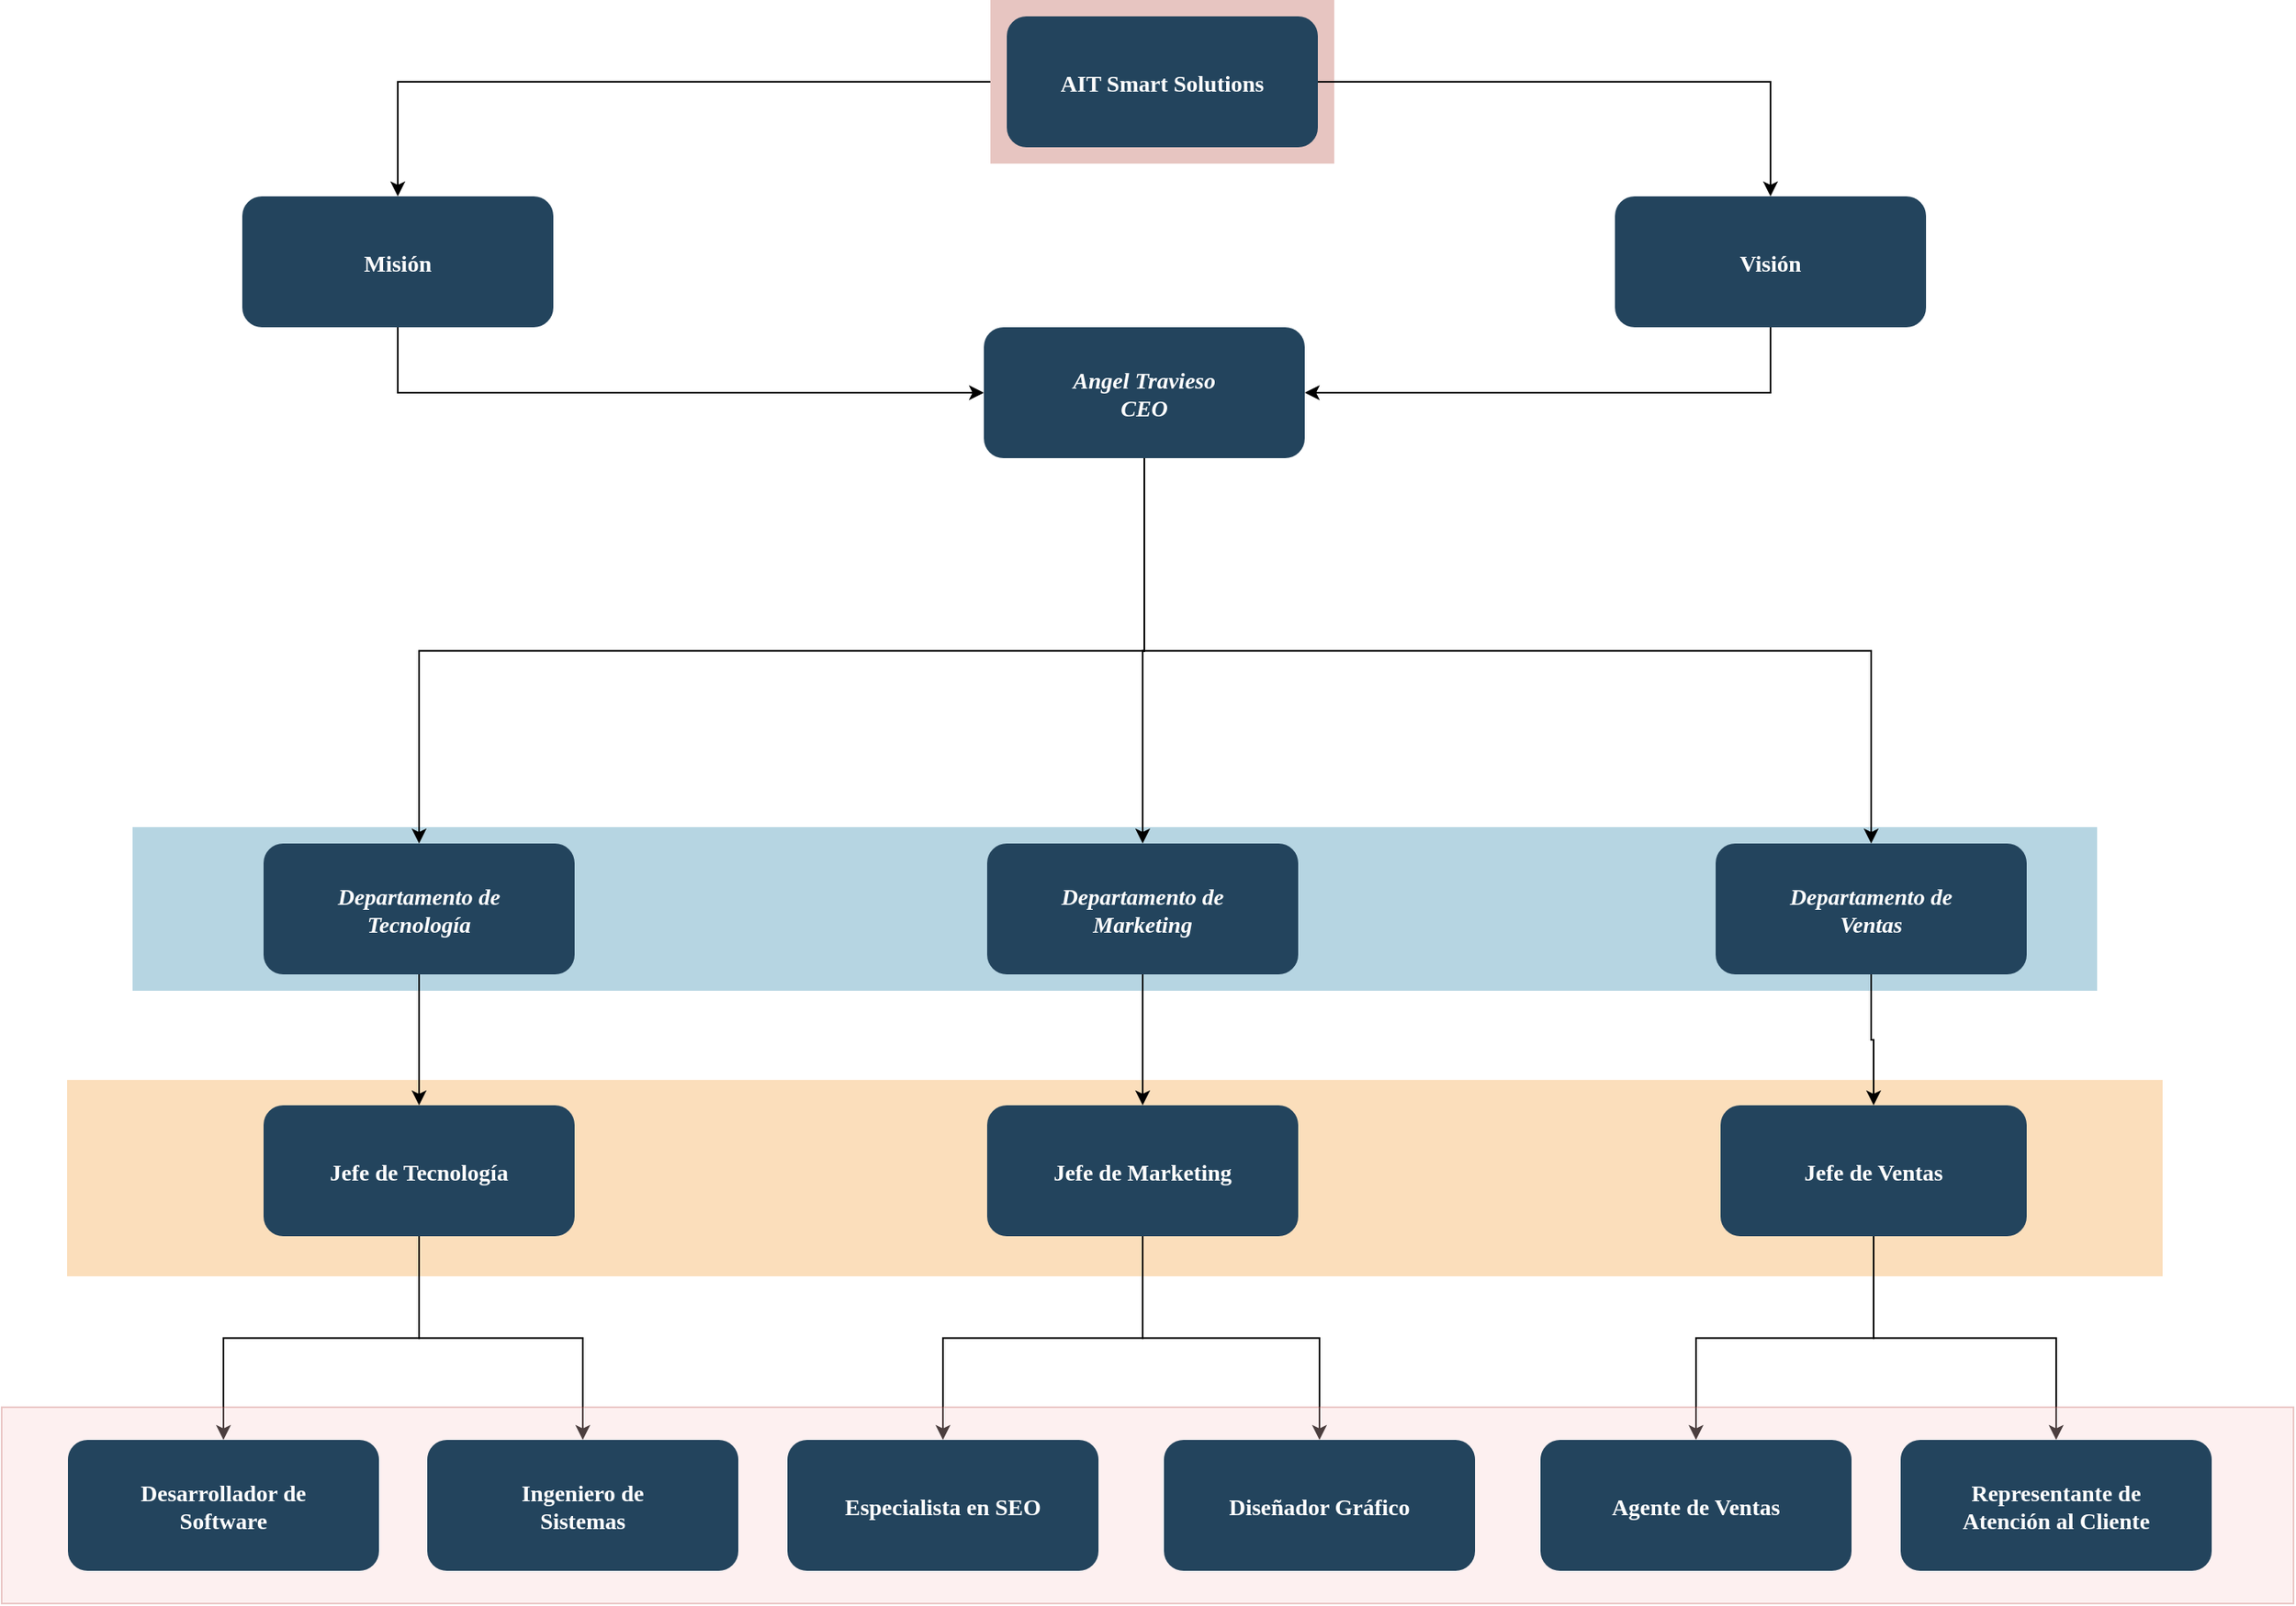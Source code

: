 <mxfile version="23.1.6" type="github">
  <diagram name="Page-1" id="2c0d36ab-eaac-3732-788b-9136903baeff">
    <mxGraphModel dx="3489.5" dy="2173.5" grid="1" gridSize="10" guides="1" tooltips="1" connect="1" arrows="1" fold="1" page="1" pageScale="1.5" pageWidth="1169" pageHeight="827" background="none" math="0" shadow="0">
      <root>
        <mxCell id="0" />
        <mxCell id="1" parent="0" />
        <mxCell id="zfufajYFIppckwWiI43T-156" style="edgeStyle=orthogonalEdgeStyle;rounded=0;orthogonalLoop=1;jettySize=auto;html=1;entryX=0.5;entryY=0;entryDx=0;entryDy=0;" edge="1" parent="1" source="123" target="zfufajYFIppckwWiI43T-127">
          <mxGeometry relative="1" as="geometry" />
        </mxCell>
        <mxCell id="123" value="" style="fillColor=#AE4132;strokeColor=none;opacity=30;" parent="1" vertex="1">
          <mxGeometry x="564" y="-180" width="210" height="100.0" as="geometry" />
        </mxCell>
        <mxCell id="122" value="" style="fillColor=#10739E;strokeColor=none;opacity=30;" parent="1" vertex="1">
          <mxGeometry x="40" y="325.5" width="1200" height="100" as="geometry" />
        </mxCell>
        <mxCell id="117" value="" style="fillColor=#F2931E;strokeColor=none;opacity=30;" parent="1" vertex="1">
          <mxGeometry y="480" width="1280" height="120" as="geometry" />
        </mxCell>
        <mxCell id="zfufajYFIppckwWiI43T-157" style="edgeStyle=orthogonalEdgeStyle;rounded=0;orthogonalLoop=1;jettySize=auto;html=1;exitX=1;exitY=0.5;exitDx=0;exitDy=0;" edge="1" parent="1" source="2" target="zfufajYFIppckwWiI43T-128">
          <mxGeometry relative="1" as="geometry" />
        </mxCell>
        <mxCell id="2" value="AIT Smart Solutions" style="rounded=1;fillColor=#23445D;gradientColor=none;strokeColor=none;fontColor=#FFFFFF;fontStyle=1;fontFamily=Tahoma;fontSize=14" parent="1" vertex="1">
          <mxGeometry x="574" y="-170" width="190" height="80" as="geometry" />
        </mxCell>
        <mxCell id="zfufajYFIppckwWiI43T-147" style="edgeStyle=orthogonalEdgeStyle;rounded=0;orthogonalLoop=1;jettySize=auto;html=1;exitX=0.5;exitY=1;exitDx=0;exitDy=0;entryX=0.5;entryY=0;entryDx=0;entryDy=0;" edge="1" parent="1" source="10" target="zfufajYFIppckwWiI43T-142">
          <mxGeometry relative="1" as="geometry" />
        </mxCell>
        <mxCell id="10" value="Departamento de&#xa;Ventas" style="rounded=1;fillColor=#23445D;gradientColor=none;strokeColor=none;fontColor=#FFFFFF;fontStyle=3;fontFamily=Tahoma;fontSize=14" parent="1" vertex="1">
          <mxGeometry x="1007" y="335.5" width="190" height="80" as="geometry" />
        </mxCell>
        <mxCell id="zfufajYFIppckwWiI43T-146" style="edgeStyle=orthogonalEdgeStyle;rounded=0;orthogonalLoop=1;jettySize=auto;html=1;exitX=0.5;exitY=1;exitDx=0;exitDy=0;entryX=0.5;entryY=0;entryDx=0;entryDy=0;" edge="1" parent="1" source="12" target="zfufajYFIppckwWiI43T-141">
          <mxGeometry relative="1" as="geometry" />
        </mxCell>
        <mxCell id="12" value="Departamento de&#xa;Marketing" style="rounded=1;fillColor=#23445D;gradientColor=none;strokeColor=none;fontColor=#FFFFFF;fontStyle=3;fontFamily=Tahoma;fontSize=14" parent="1" vertex="1">
          <mxGeometry x="562.0" y="335.5" width="190" height="80" as="geometry" />
        </mxCell>
        <mxCell id="zfufajYFIppckwWiI43T-145" style="edgeStyle=orthogonalEdgeStyle;rounded=0;orthogonalLoop=1;jettySize=auto;html=1;exitX=0.5;exitY=1;exitDx=0;exitDy=0;" edge="1" parent="1" source="13" target="zfufajYFIppckwWiI43T-140">
          <mxGeometry relative="1" as="geometry" />
        </mxCell>
        <mxCell id="13" value="Departamento de &#xa;Tecnología" style="rounded=1;fillColor=#23445D;gradientColor=none;strokeColor=none;fontColor=#FFFFFF;fontStyle=3;fontFamily=Tahoma;fontSize=14" parent="1" vertex="1">
          <mxGeometry x="120" y="335.5" width="190" height="80" as="geometry" />
        </mxCell>
        <mxCell id="zfufajYFIppckwWiI43T-158" style="edgeStyle=orthogonalEdgeStyle;rounded=0;orthogonalLoop=1;jettySize=auto;html=1;exitX=0.5;exitY=1;exitDx=0;exitDy=0;" edge="1" parent="1" source="zfufajYFIppckwWiI43T-127" target="zfufajYFIppckwWiI43T-132">
          <mxGeometry relative="1" as="geometry" />
        </mxCell>
        <mxCell id="zfufajYFIppckwWiI43T-127" value="Misión" style="rounded=1;fillColor=#23445D;gradientColor=none;strokeColor=none;fontColor=#FFFFFF;fontStyle=1;fontFamily=Tahoma;fontSize=14" vertex="1" parent="1">
          <mxGeometry x="107" y="-60" width="190" height="80" as="geometry" />
        </mxCell>
        <mxCell id="zfufajYFIppckwWiI43T-160" style="edgeStyle=orthogonalEdgeStyle;rounded=0;orthogonalLoop=1;jettySize=auto;html=1;exitX=0.5;exitY=1;exitDx=0;exitDy=0;entryX=1;entryY=0.5;entryDx=0;entryDy=0;" edge="1" parent="1" source="zfufajYFIppckwWiI43T-128" target="zfufajYFIppckwWiI43T-132">
          <mxGeometry relative="1" as="geometry" />
        </mxCell>
        <mxCell id="zfufajYFIppckwWiI43T-128" value="Visión" style="rounded=1;fillColor=#23445D;gradientColor=none;strokeColor=none;fontColor=#FFFFFF;fontStyle=1;fontFamily=Tahoma;fontSize=14" vertex="1" parent="1">
          <mxGeometry x="945.5" y="-60" width="190" height="80" as="geometry" />
        </mxCell>
        <mxCell id="zfufajYFIppckwWiI43T-135" style="edgeStyle=orthogonalEdgeStyle;rounded=0;orthogonalLoop=1;jettySize=auto;html=1;exitX=0.5;exitY=1;exitDx=0;exitDy=0;entryX=0.5;entryY=0;entryDx=0;entryDy=0;" edge="1" parent="1" source="zfufajYFIppckwWiI43T-132" target="13">
          <mxGeometry relative="1" as="geometry" />
        </mxCell>
        <mxCell id="zfufajYFIppckwWiI43T-136" style="edgeStyle=orthogonalEdgeStyle;rounded=0;orthogonalLoop=1;jettySize=auto;html=1;exitX=0.5;exitY=1;exitDx=0;exitDy=0;" edge="1" parent="1" source="zfufajYFIppckwWiI43T-132" target="12">
          <mxGeometry relative="1" as="geometry" />
        </mxCell>
        <mxCell id="zfufajYFIppckwWiI43T-138" style="edgeStyle=orthogonalEdgeStyle;rounded=0;orthogonalLoop=1;jettySize=auto;html=1;exitX=0.5;exitY=1;exitDx=0;exitDy=0;entryX=0.5;entryY=0;entryDx=0;entryDy=0;" edge="1" parent="1" source="zfufajYFIppckwWiI43T-132" target="10">
          <mxGeometry relative="1" as="geometry" />
        </mxCell>
        <mxCell id="zfufajYFIppckwWiI43T-132" value="Angel Travieso&#xa;CEO" style="rounded=1;fillColor=#23445D;gradientColor=none;strokeColor=none;fontColor=#FFFFFF;fontStyle=3;fontFamily=Tahoma;fontSize=14" vertex="1" parent="1">
          <mxGeometry x="560" y="20" width="196" height="80" as="geometry" />
        </mxCell>
        <mxCell id="zfufajYFIppckwWiI43T-161" style="edgeStyle=orthogonalEdgeStyle;rounded=0;orthogonalLoop=1;jettySize=auto;html=1;exitX=0.5;exitY=1;exitDx=0;exitDy=0;" edge="1" parent="1" source="zfufajYFIppckwWiI43T-140" target="zfufajYFIppckwWiI43T-149">
          <mxGeometry relative="1" as="geometry" />
        </mxCell>
        <mxCell id="zfufajYFIppckwWiI43T-162" style="edgeStyle=orthogonalEdgeStyle;rounded=0;orthogonalLoop=1;jettySize=auto;html=1;exitX=0.5;exitY=1;exitDx=0;exitDy=0;entryX=0.5;entryY=0;entryDx=0;entryDy=0;" edge="1" parent="1" source="zfufajYFIppckwWiI43T-140" target="zfufajYFIppckwWiI43T-148">
          <mxGeometry relative="1" as="geometry" />
        </mxCell>
        <mxCell id="zfufajYFIppckwWiI43T-140" value="Jefe de Tecnología" style="rounded=1;fillColor=#23445D;gradientColor=none;strokeColor=none;fontColor=#FFFFFF;fontStyle=1;fontFamily=Tahoma;fontSize=14" vertex="1" parent="1">
          <mxGeometry x="120" y="495.5" width="190" height="80" as="geometry" />
        </mxCell>
        <mxCell id="zfufajYFIppckwWiI43T-163" style="edgeStyle=orthogonalEdgeStyle;rounded=0;orthogonalLoop=1;jettySize=auto;html=1;exitX=0.5;exitY=1;exitDx=0;exitDy=0;" edge="1" parent="1" source="zfufajYFIppckwWiI43T-141" target="zfufajYFIppckwWiI43T-150">
          <mxGeometry relative="1" as="geometry" />
        </mxCell>
        <mxCell id="zfufajYFIppckwWiI43T-164" style="edgeStyle=orthogonalEdgeStyle;rounded=0;orthogonalLoop=1;jettySize=auto;html=1;exitX=0.5;exitY=1;exitDx=0;exitDy=0;entryX=0.5;entryY=0;entryDx=0;entryDy=0;" edge="1" parent="1" source="zfufajYFIppckwWiI43T-141" target="zfufajYFIppckwWiI43T-151">
          <mxGeometry relative="1" as="geometry" />
        </mxCell>
        <mxCell id="zfufajYFIppckwWiI43T-141" value="Jefe de Marketing" style="rounded=1;fillColor=#23445D;gradientColor=none;strokeColor=none;fontColor=#FFFFFF;fontStyle=1;fontFamily=Tahoma;fontSize=14" vertex="1" parent="1">
          <mxGeometry x="562" y="495.5" width="190" height="80" as="geometry" />
        </mxCell>
        <mxCell id="zfufajYFIppckwWiI43T-165" style="edgeStyle=orthogonalEdgeStyle;rounded=0;orthogonalLoop=1;jettySize=auto;html=1;exitX=0.5;exitY=1;exitDx=0;exitDy=0;" edge="1" parent="1" source="zfufajYFIppckwWiI43T-142" target="zfufajYFIppckwWiI43T-153">
          <mxGeometry relative="1" as="geometry" />
        </mxCell>
        <mxCell id="zfufajYFIppckwWiI43T-166" style="edgeStyle=orthogonalEdgeStyle;rounded=0;orthogonalLoop=1;jettySize=auto;html=1;exitX=0.5;exitY=1;exitDx=0;exitDy=0;entryX=0.5;entryY=0;entryDx=0;entryDy=0;" edge="1" parent="1" source="zfufajYFIppckwWiI43T-142" target="zfufajYFIppckwWiI43T-154">
          <mxGeometry relative="1" as="geometry" />
        </mxCell>
        <mxCell id="zfufajYFIppckwWiI43T-142" value="Jefe de Ventas" style="rounded=1;fillColor=#23445D;gradientColor=none;strokeColor=none;fontColor=#FFFFFF;fontStyle=1;fontFamily=Tahoma;fontSize=14" vertex="1" parent="1">
          <mxGeometry x="1010" y="495.5" width="187" height="80" as="geometry" />
        </mxCell>
        <mxCell id="zfufajYFIppckwWiI43T-144" value="" style="fillColor=#f8cecc;strokeColor=#b85450;opacity=30;" vertex="1" parent="1">
          <mxGeometry x="-40" y="680" width="1400" height="120" as="geometry" />
        </mxCell>
        <mxCell id="zfufajYFIppckwWiI43T-148" value="Ingeniero de&#xa;Sistemas" style="rounded=1;fillColor=#23445D;gradientColor=none;strokeColor=none;fontColor=#FFFFFF;fontStyle=1;fontFamily=Tahoma;fontSize=14" vertex="1" parent="1">
          <mxGeometry x="220" y="700" width="190" height="80" as="geometry" />
        </mxCell>
        <mxCell id="zfufajYFIppckwWiI43T-149" value="Desarrollador de&#xa;Software" style="rounded=1;fillColor=#23445D;gradientColor=none;strokeColor=none;fontColor=#FFFFFF;fontStyle=1;fontFamily=Tahoma;fontSize=14" vertex="1" parent="1">
          <mxGeometry x="0.5" y="700" width="190" height="80" as="geometry" />
        </mxCell>
        <mxCell id="zfufajYFIppckwWiI43T-150" value="Especialista en SEO" style="rounded=1;fillColor=#23445D;gradientColor=none;strokeColor=none;fontColor=#FFFFFF;fontStyle=1;fontFamily=Tahoma;fontSize=14" vertex="1" parent="1">
          <mxGeometry x="440" y="700" width="190" height="80" as="geometry" />
        </mxCell>
        <mxCell id="zfufajYFIppckwWiI43T-151" value="Diseñador Gráfico" style="rounded=1;fillColor=#23445D;gradientColor=none;strokeColor=none;fontColor=#FFFFFF;fontStyle=1;fontFamily=Tahoma;fontSize=14" vertex="1" parent="1">
          <mxGeometry x="670" y="700" width="190" height="80" as="geometry" />
        </mxCell>
        <mxCell id="zfufajYFIppckwWiI43T-153" value="Agente de Ventas" style="rounded=1;fillColor=#23445D;gradientColor=none;strokeColor=none;fontColor=#FFFFFF;fontStyle=1;fontFamily=Tahoma;fontSize=14" vertex="1" parent="1">
          <mxGeometry x="900" y="700" width="190" height="80" as="geometry" />
        </mxCell>
        <mxCell id="zfufajYFIppckwWiI43T-154" value="Representante de&#xa;Atención al Cliente" style="rounded=1;fillColor=#23445D;gradientColor=none;strokeColor=none;fontColor=#FFFFFF;fontStyle=1;fontFamily=Tahoma;fontSize=14" vertex="1" parent="1">
          <mxGeometry x="1120" y="700" width="190" height="80" as="geometry" />
        </mxCell>
      </root>
    </mxGraphModel>
  </diagram>
</mxfile>

